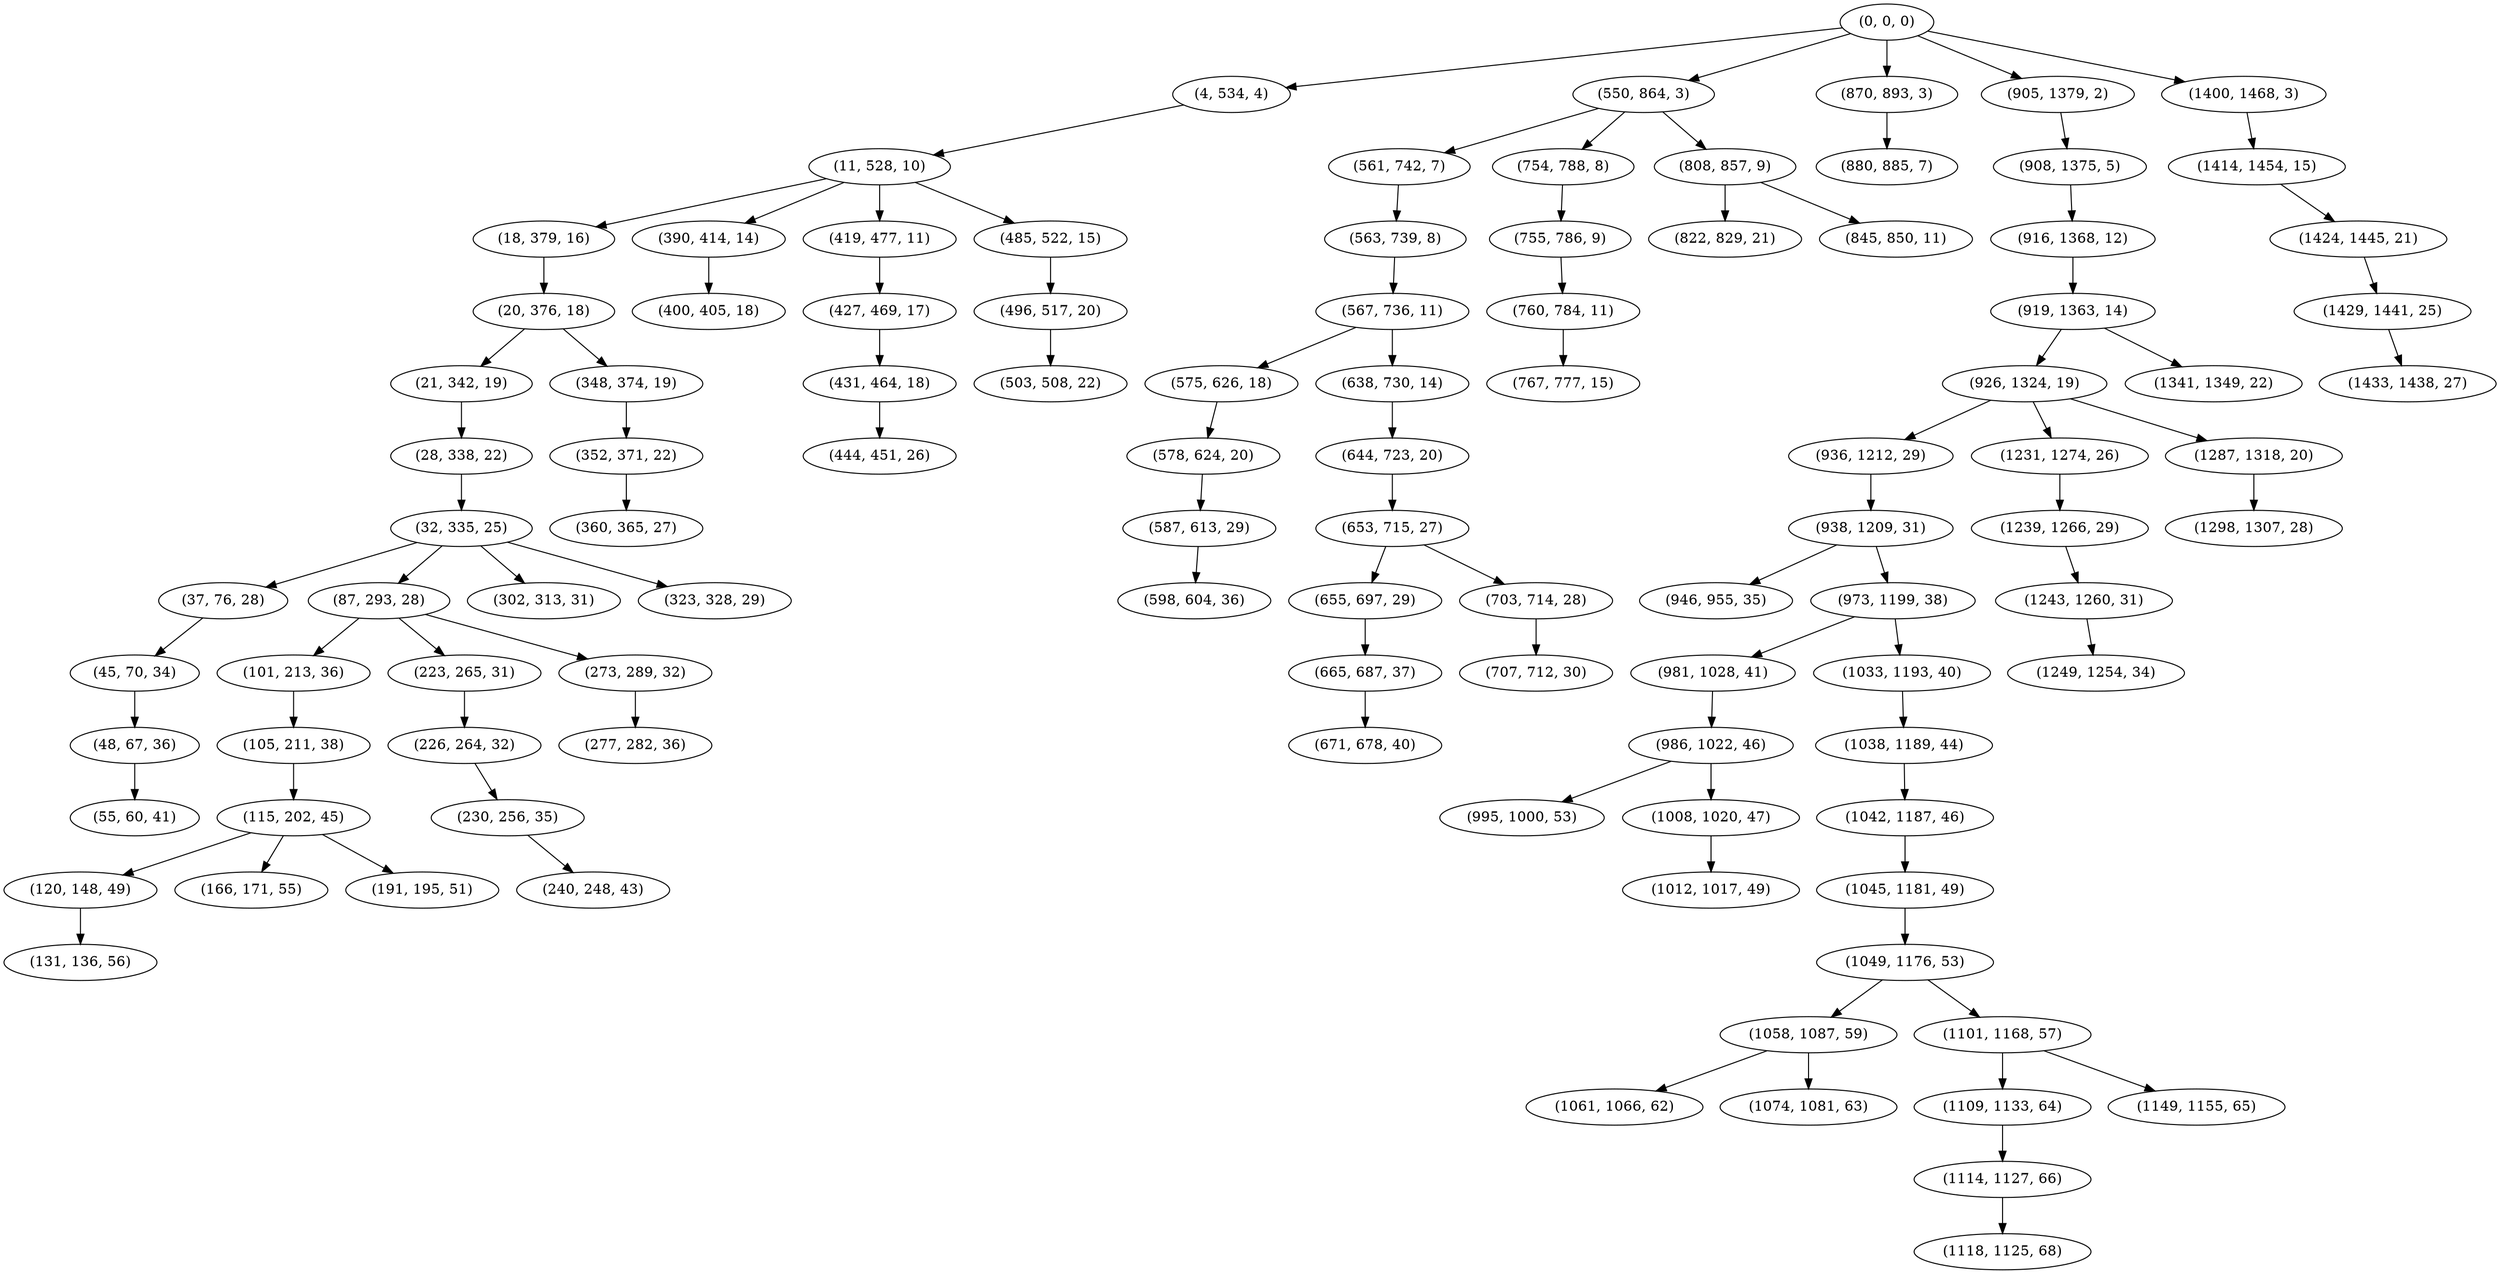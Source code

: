 digraph tree {
    "(0, 0, 0)";
    "(4, 534, 4)";
    "(11, 528, 10)";
    "(18, 379, 16)";
    "(20, 376, 18)";
    "(21, 342, 19)";
    "(28, 338, 22)";
    "(32, 335, 25)";
    "(37, 76, 28)";
    "(45, 70, 34)";
    "(48, 67, 36)";
    "(55, 60, 41)";
    "(87, 293, 28)";
    "(101, 213, 36)";
    "(105, 211, 38)";
    "(115, 202, 45)";
    "(120, 148, 49)";
    "(131, 136, 56)";
    "(166, 171, 55)";
    "(191, 195, 51)";
    "(223, 265, 31)";
    "(226, 264, 32)";
    "(230, 256, 35)";
    "(240, 248, 43)";
    "(273, 289, 32)";
    "(277, 282, 36)";
    "(302, 313, 31)";
    "(323, 328, 29)";
    "(348, 374, 19)";
    "(352, 371, 22)";
    "(360, 365, 27)";
    "(390, 414, 14)";
    "(400, 405, 18)";
    "(419, 477, 11)";
    "(427, 469, 17)";
    "(431, 464, 18)";
    "(444, 451, 26)";
    "(485, 522, 15)";
    "(496, 517, 20)";
    "(503, 508, 22)";
    "(550, 864, 3)";
    "(561, 742, 7)";
    "(563, 739, 8)";
    "(567, 736, 11)";
    "(575, 626, 18)";
    "(578, 624, 20)";
    "(587, 613, 29)";
    "(598, 604, 36)";
    "(638, 730, 14)";
    "(644, 723, 20)";
    "(653, 715, 27)";
    "(655, 697, 29)";
    "(665, 687, 37)";
    "(671, 678, 40)";
    "(703, 714, 28)";
    "(707, 712, 30)";
    "(754, 788, 8)";
    "(755, 786, 9)";
    "(760, 784, 11)";
    "(767, 777, 15)";
    "(808, 857, 9)";
    "(822, 829, 21)";
    "(845, 850, 11)";
    "(870, 893, 3)";
    "(880, 885, 7)";
    "(905, 1379, 2)";
    "(908, 1375, 5)";
    "(916, 1368, 12)";
    "(919, 1363, 14)";
    "(926, 1324, 19)";
    "(936, 1212, 29)";
    "(938, 1209, 31)";
    "(946, 955, 35)";
    "(973, 1199, 38)";
    "(981, 1028, 41)";
    "(986, 1022, 46)";
    "(995, 1000, 53)";
    "(1008, 1020, 47)";
    "(1012, 1017, 49)";
    "(1033, 1193, 40)";
    "(1038, 1189, 44)";
    "(1042, 1187, 46)";
    "(1045, 1181, 49)";
    "(1049, 1176, 53)";
    "(1058, 1087, 59)";
    "(1061, 1066, 62)";
    "(1074, 1081, 63)";
    "(1101, 1168, 57)";
    "(1109, 1133, 64)";
    "(1114, 1127, 66)";
    "(1118, 1125, 68)";
    "(1149, 1155, 65)";
    "(1231, 1274, 26)";
    "(1239, 1266, 29)";
    "(1243, 1260, 31)";
    "(1249, 1254, 34)";
    "(1287, 1318, 20)";
    "(1298, 1307, 28)";
    "(1341, 1349, 22)";
    "(1400, 1468, 3)";
    "(1414, 1454, 15)";
    "(1424, 1445, 21)";
    "(1429, 1441, 25)";
    "(1433, 1438, 27)";
    "(0, 0, 0)" -> "(4, 534, 4)";
    "(0, 0, 0)" -> "(550, 864, 3)";
    "(0, 0, 0)" -> "(870, 893, 3)";
    "(0, 0, 0)" -> "(905, 1379, 2)";
    "(0, 0, 0)" -> "(1400, 1468, 3)";
    "(4, 534, 4)" -> "(11, 528, 10)";
    "(11, 528, 10)" -> "(18, 379, 16)";
    "(11, 528, 10)" -> "(390, 414, 14)";
    "(11, 528, 10)" -> "(419, 477, 11)";
    "(11, 528, 10)" -> "(485, 522, 15)";
    "(18, 379, 16)" -> "(20, 376, 18)";
    "(20, 376, 18)" -> "(21, 342, 19)";
    "(20, 376, 18)" -> "(348, 374, 19)";
    "(21, 342, 19)" -> "(28, 338, 22)";
    "(28, 338, 22)" -> "(32, 335, 25)";
    "(32, 335, 25)" -> "(37, 76, 28)";
    "(32, 335, 25)" -> "(87, 293, 28)";
    "(32, 335, 25)" -> "(302, 313, 31)";
    "(32, 335, 25)" -> "(323, 328, 29)";
    "(37, 76, 28)" -> "(45, 70, 34)";
    "(45, 70, 34)" -> "(48, 67, 36)";
    "(48, 67, 36)" -> "(55, 60, 41)";
    "(87, 293, 28)" -> "(101, 213, 36)";
    "(87, 293, 28)" -> "(223, 265, 31)";
    "(87, 293, 28)" -> "(273, 289, 32)";
    "(101, 213, 36)" -> "(105, 211, 38)";
    "(105, 211, 38)" -> "(115, 202, 45)";
    "(115, 202, 45)" -> "(120, 148, 49)";
    "(115, 202, 45)" -> "(166, 171, 55)";
    "(115, 202, 45)" -> "(191, 195, 51)";
    "(120, 148, 49)" -> "(131, 136, 56)";
    "(223, 265, 31)" -> "(226, 264, 32)";
    "(226, 264, 32)" -> "(230, 256, 35)";
    "(230, 256, 35)" -> "(240, 248, 43)";
    "(273, 289, 32)" -> "(277, 282, 36)";
    "(348, 374, 19)" -> "(352, 371, 22)";
    "(352, 371, 22)" -> "(360, 365, 27)";
    "(390, 414, 14)" -> "(400, 405, 18)";
    "(419, 477, 11)" -> "(427, 469, 17)";
    "(427, 469, 17)" -> "(431, 464, 18)";
    "(431, 464, 18)" -> "(444, 451, 26)";
    "(485, 522, 15)" -> "(496, 517, 20)";
    "(496, 517, 20)" -> "(503, 508, 22)";
    "(550, 864, 3)" -> "(561, 742, 7)";
    "(550, 864, 3)" -> "(754, 788, 8)";
    "(550, 864, 3)" -> "(808, 857, 9)";
    "(561, 742, 7)" -> "(563, 739, 8)";
    "(563, 739, 8)" -> "(567, 736, 11)";
    "(567, 736, 11)" -> "(575, 626, 18)";
    "(567, 736, 11)" -> "(638, 730, 14)";
    "(575, 626, 18)" -> "(578, 624, 20)";
    "(578, 624, 20)" -> "(587, 613, 29)";
    "(587, 613, 29)" -> "(598, 604, 36)";
    "(638, 730, 14)" -> "(644, 723, 20)";
    "(644, 723, 20)" -> "(653, 715, 27)";
    "(653, 715, 27)" -> "(655, 697, 29)";
    "(653, 715, 27)" -> "(703, 714, 28)";
    "(655, 697, 29)" -> "(665, 687, 37)";
    "(665, 687, 37)" -> "(671, 678, 40)";
    "(703, 714, 28)" -> "(707, 712, 30)";
    "(754, 788, 8)" -> "(755, 786, 9)";
    "(755, 786, 9)" -> "(760, 784, 11)";
    "(760, 784, 11)" -> "(767, 777, 15)";
    "(808, 857, 9)" -> "(822, 829, 21)";
    "(808, 857, 9)" -> "(845, 850, 11)";
    "(870, 893, 3)" -> "(880, 885, 7)";
    "(905, 1379, 2)" -> "(908, 1375, 5)";
    "(908, 1375, 5)" -> "(916, 1368, 12)";
    "(916, 1368, 12)" -> "(919, 1363, 14)";
    "(919, 1363, 14)" -> "(926, 1324, 19)";
    "(919, 1363, 14)" -> "(1341, 1349, 22)";
    "(926, 1324, 19)" -> "(936, 1212, 29)";
    "(926, 1324, 19)" -> "(1231, 1274, 26)";
    "(926, 1324, 19)" -> "(1287, 1318, 20)";
    "(936, 1212, 29)" -> "(938, 1209, 31)";
    "(938, 1209, 31)" -> "(946, 955, 35)";
    "(938, 1209, 31)" -> "(973, 1199, 38)";
    "(973, 1199, 38)" -> "(981, 1028, 41)";
    "(973, 1199, 38)" -> "(1033, 1193, 40)";
    "(981, 1028, 41)" -> "(986, 1022, 46)";
    "(986, 1022, 46)" -> "(995, 1000, 53)";
    "(986, 1022, 46)" -> "(1008, 1020, 47)";
    "(1008, 1020, 47)" -> "(1012, 1017, 49)";
    "(1033, 1193, 40)" -> "(1038, 1189, 44)";
    "(1038, 1189, 44)" -> "(1042, 1187, 46)";
    "(1042, 1187, 46)" -> "(1045, 1181, 49)";
    "(1045, 1181, 49)" -> "(1049, 1176, 53)";
    "(1049, 1176, 53)" -> "(1058, 1087, 59)";
    "(1049, 1176, 53)" -> "(1101, 1168, 57)";
    "(1058, 1087, 59)" -> "(1061, 1066, 62)";
    "(1058, 1087, 59)" -> "(1074, 1081, 63)";
    "(1101, 1168, 57)" -> "(1109, 1133, 64)";
    "(1101, 1168, 57)" -> "(1149, 1155, 65)";
    "(1109, 1133, 64)" -> "(1114, 1127, 66)";
    "(1114, 1127, 66)" -> "(1118, 1125, 68)";
    "(1231, 1274, 26)" -> "(1239, 1266, 29)";
    "(1239, 1266, 29)" -> "(1243, 1260, 31)";
    "(1243, 1260, 31)" -> "(1249, 1254, 34)";
    "(1287, 1318, 20)" -> "(1298, 1307, 28)";
    "(1400, 1468, 3)" -> "(1414, 1454, 15)";
    "(1414, 1454, 15)" -> "(1424, 1445, 21)";
    "(1424, 1445, 21)" -> "(1429, 1441, 25)";
    "(1429, 1441, 25)" -> "(1433, 1438, 27)";
}
